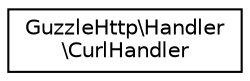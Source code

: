 digraph "Graphical Class Hierarchy"
{
  edge [fontname="Helvetica",fontsize="10",labelfontname="Helvetica",labelfontsize="10"];
  node [fontname="Helvetica",fontsize="10",shape=record];
  rankdir="LR";
  Node0 [label="GuzzleHttp\\Handler\l\\CurlHandler",height=0.2,width=0.4,color="black", fillcolor="white", style="filled",URL="$classGuzzleHttp_1_1Handler_1_1CurlHandler.html"];
}
